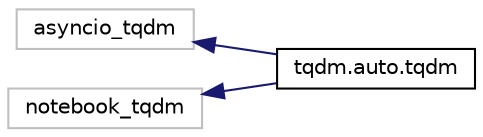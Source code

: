 digraph "Graphical Class Hierarchy"
{
 // LATEX_PDF_SIZE
  edge [fontname="Helvetica",fontsize="10",labelfontname="Helvetica",labelfontsize="10"];
  node [fontname="Helvetica",fontsize="10",shape=record];
  rankdir="LR";
  Node1958 [label="asyncio_tqdm",height=0.2,width=0.4,color="grey75", fillcolor="white", style="filled",tooltip=" "];
  Node1958 -> Node0 [dir="back",color="midnightblue",fontsize="10",style="solid",fontname="Helvetica"];
  Node0 [label="tqdm.auto.tqdm",height=0.2,width=0.4,color="black", fillcolor="white", style="filled",URL="$classtqdm_1_1auto_1_1tqdm.html",tooltip=" "];
  Node9819 [label="notebook_tqdm",height=0.2,width=0.4,color="grey75", fillcolor="white", style="filled",tooltip=" "];
  Node9819 -> Node0 [dir="back",color="midnightblue",fontsize="10",style="solid",fontname="Helvetica"];
}
